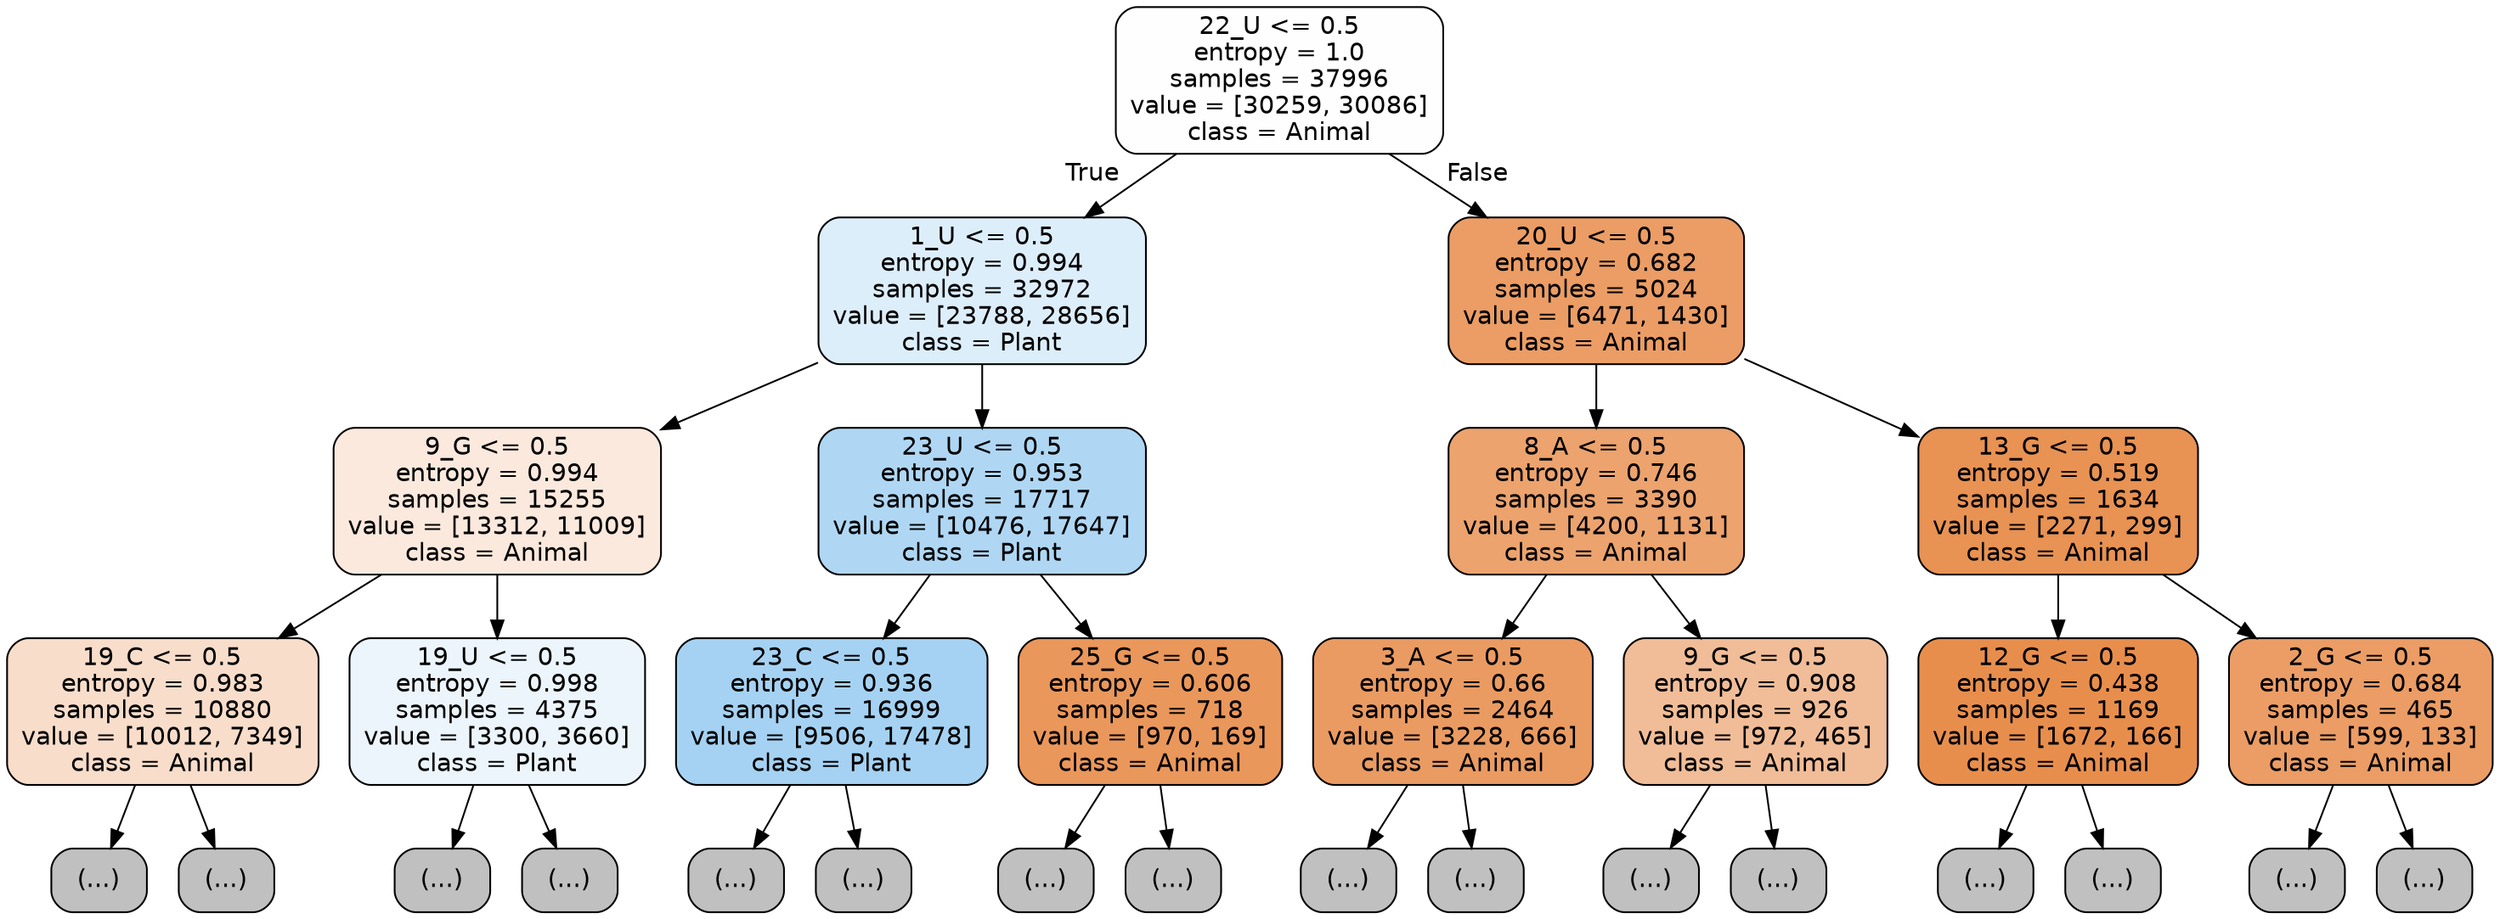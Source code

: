 digraph Tree {
node [shape=box, style="filled, rounded", color="black", fontname="helvetica"] ;
edge [fontname="helvetica"] ;
0 [label="22_U <= 0.5\nentropy = 1.0\nsamples = 37996\nvalue = [30259, 30086]\nclass = Animal", fillcolor="#fffefe"] ;
1 [label="1_U <= 0.5\nentropy = 0.994\nsamples = 32972\nvalue = [23788, 28656]\nclass = Plant", fillcolor="#ddeefb"] ;
0 -> 1 [labeldistance=2.5, labelangle=45, headlabel="True"] ;
2 [label="9_G <= 0.5\nentropy = 0.994\nsamples = 15255\nvalue = [13312, 11009]\nclass = Animal", fillcolor="#fbe9dd"] ;
1 -> 2 ;
3 [label="19_C <= 0.5\nentropy = 0.983\nsamples = 10880\nvalue = [10012, 7349]\nclass = Animal", fillcolor="#f8ddca"] ;
2 -> 3 ;
4 [label="(...)", fillcolor="#C0C0C0"] ;
3 -> 4 ;
4613 [label="(...)", fillcolor="#C0C0C0"] ;
3 -> 4613 ;
6222 [label="19_U <= 0.5\nentropy = 0.998\nsamples = 4375\nvalue = [3300, 3660]\nclass = Plant", fillcolor="#ecf5fc"] ;
2 -> 6222 ;
6223 [label="(...)", fillcolor="#C0C0C0"] ;
6222 -> 6223 ;
7822 [label="(...)", fillcolor="#C0C0C0"] ;
6222 -> 7822 ;
8397 [label="23_U <= 0.5\nentropy = 0.953\nsamples = 17717\nvalue = [10476, 17647]\nclass = Plant", fillcolor="#afd7f4"] ;
1 -> 8397 ;
8398 [label="23_C <= 0.5\nentropy = 0.936\nsamples = 16999\nvalue = [9506, 17478]\nclass = Plant", fillcolor="#a5d2f3"] ;
8397 -> 8398 ;
8399 [label="(...)", fillcolor="#C0C0C0"] ;
8398 -> 8399 ;
14010 [label="(...)", fillcolor="#C0C0C0"] ;
8398 -> 14010 ;
14189 [label="25_G <= 0.5\nentropy = 0.606\nsamples = 718\nvalue = [970, 169]\nclass = Animal", fillcolor="#ea975b"] ;
8397 -> 14189 ;
14190 [label="(...)", fillcolor="#C0C0C0"] ;
14189 -> 14190 ;
14411 [label="(...)", fillcolor="#C0C0C0"] ;
14189 -> 14411 ;
14424 [label="20_U <= 0.5\nentropy = 0.682\nsamples = 5024\nvalue = [6471, 1430]\nclass = Animal", fillcolor="#eb9d65"] ;
0 -> 14424 [labeldistance=2.5, labelangle=-45, headlabel="False"] ;
14425 [label="8_A <= 0.5\nentropy = 0.746\nsamples = 3390\nvalue = [4200, 1131]\nclass = Animal", fillcolor="#eca36e"] ;
14424 -> 14425 ;
14426 [label="3_A <= 0.5\nentropy = 0.66\nsamples = 2464\nvalue = [3228, 666]\nclass = Animal", fillcolor="#ea9b62"] ;
14425 -> 14426 ;
14427 [label="(...)", fillcolor="#C0C0C0"] ;
14426 -> 14427 ;
15154 [label="(...)", fillcolor="#C0C0C0"] ;
14426 -> 15154 ;
15409 [label="9_G <= 0.5\nentropy = 0.908\nsamples = 926\nvalue = [972, 465]\nclass = Animal", fillcolor="#f1bd98"] ;
14425 -> 15409 ;
15410 [label="(...)", fillcolor="#C0C0C0"] ;
15409 -> 15410 ;
15709 [label="(...)", fillcolor="#C0C0C0"] ;
15409 -> 15709 ;
15834 [label="13_G <= 0.5\nentropy = 0.519\nsamples = 1634\nvalue = [2271, 299]\nclass = Animal", fillcolor="#e89253"] ;
14424 -> 15834 ;
15835 [label="12_G <= 0.5\nentropy = 0.438\nsamples = 1169\nvalue = [1672, 166]\nclass = Animal", fillcolor="#e88e4d"] ;
15834 -> 15835 ;
15836 [label="(...)", fillcolor="#C0C0C0"] ;
15835 -> 15836 ;
16067 [label="(...)", fillcolor="#C0C0C0"] ;
15835 -> 16067 ;
16160 [label="2_G <= 0.5\nentropy = 0.684\nsamples = 465\nvalue = [599, 133]\nclass = Animal", fillcolor="#eb9d65"] ;
15834 -> 16160 ;
16161 [label="(...)", fillcolor="#C0C0C0"] ;
16160 -> 16161 ;
16288 [label="(...)", fillcolor="#C0C0C0"] ;
16160 -> 16288 ;
}